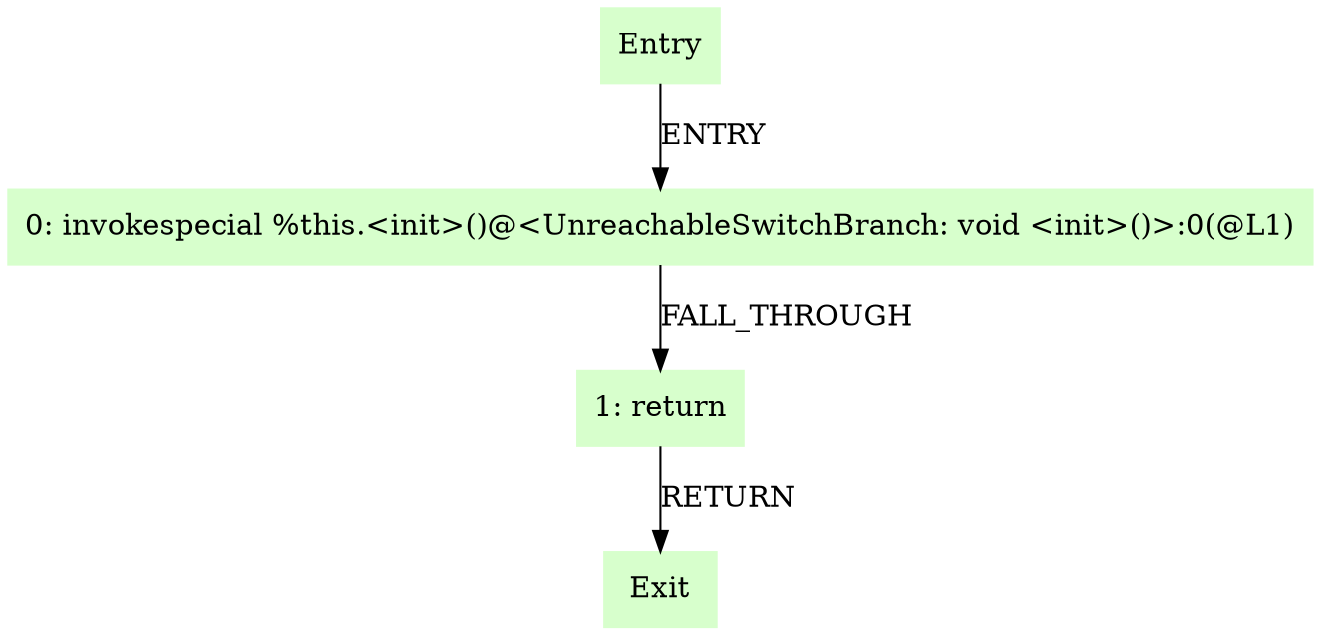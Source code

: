 digraph G {
  node [style=filled,color=".3 .2 1.0",shape=box,];
  "Entry";
  "0: invokespecial %this.<init>()@<UnreachableSwitchBranch: void <init>()>:0(@L1)";
  "1: return";
  "Exit";
  "Entry" -> "0: invokespecial %this.<init>()@<UnreachableSwitchBranch: void <init>()>:0(@L1)" [label="ENTRY",];
  "0: invokespecial %this.<init>()@<UnreachableSwitchBranch: void <init>()>:0(@L1)" -> "1: return" [label="FALL_THROUGH",];
  "1: return" -> "Exit" [label="RETURN",];
}
